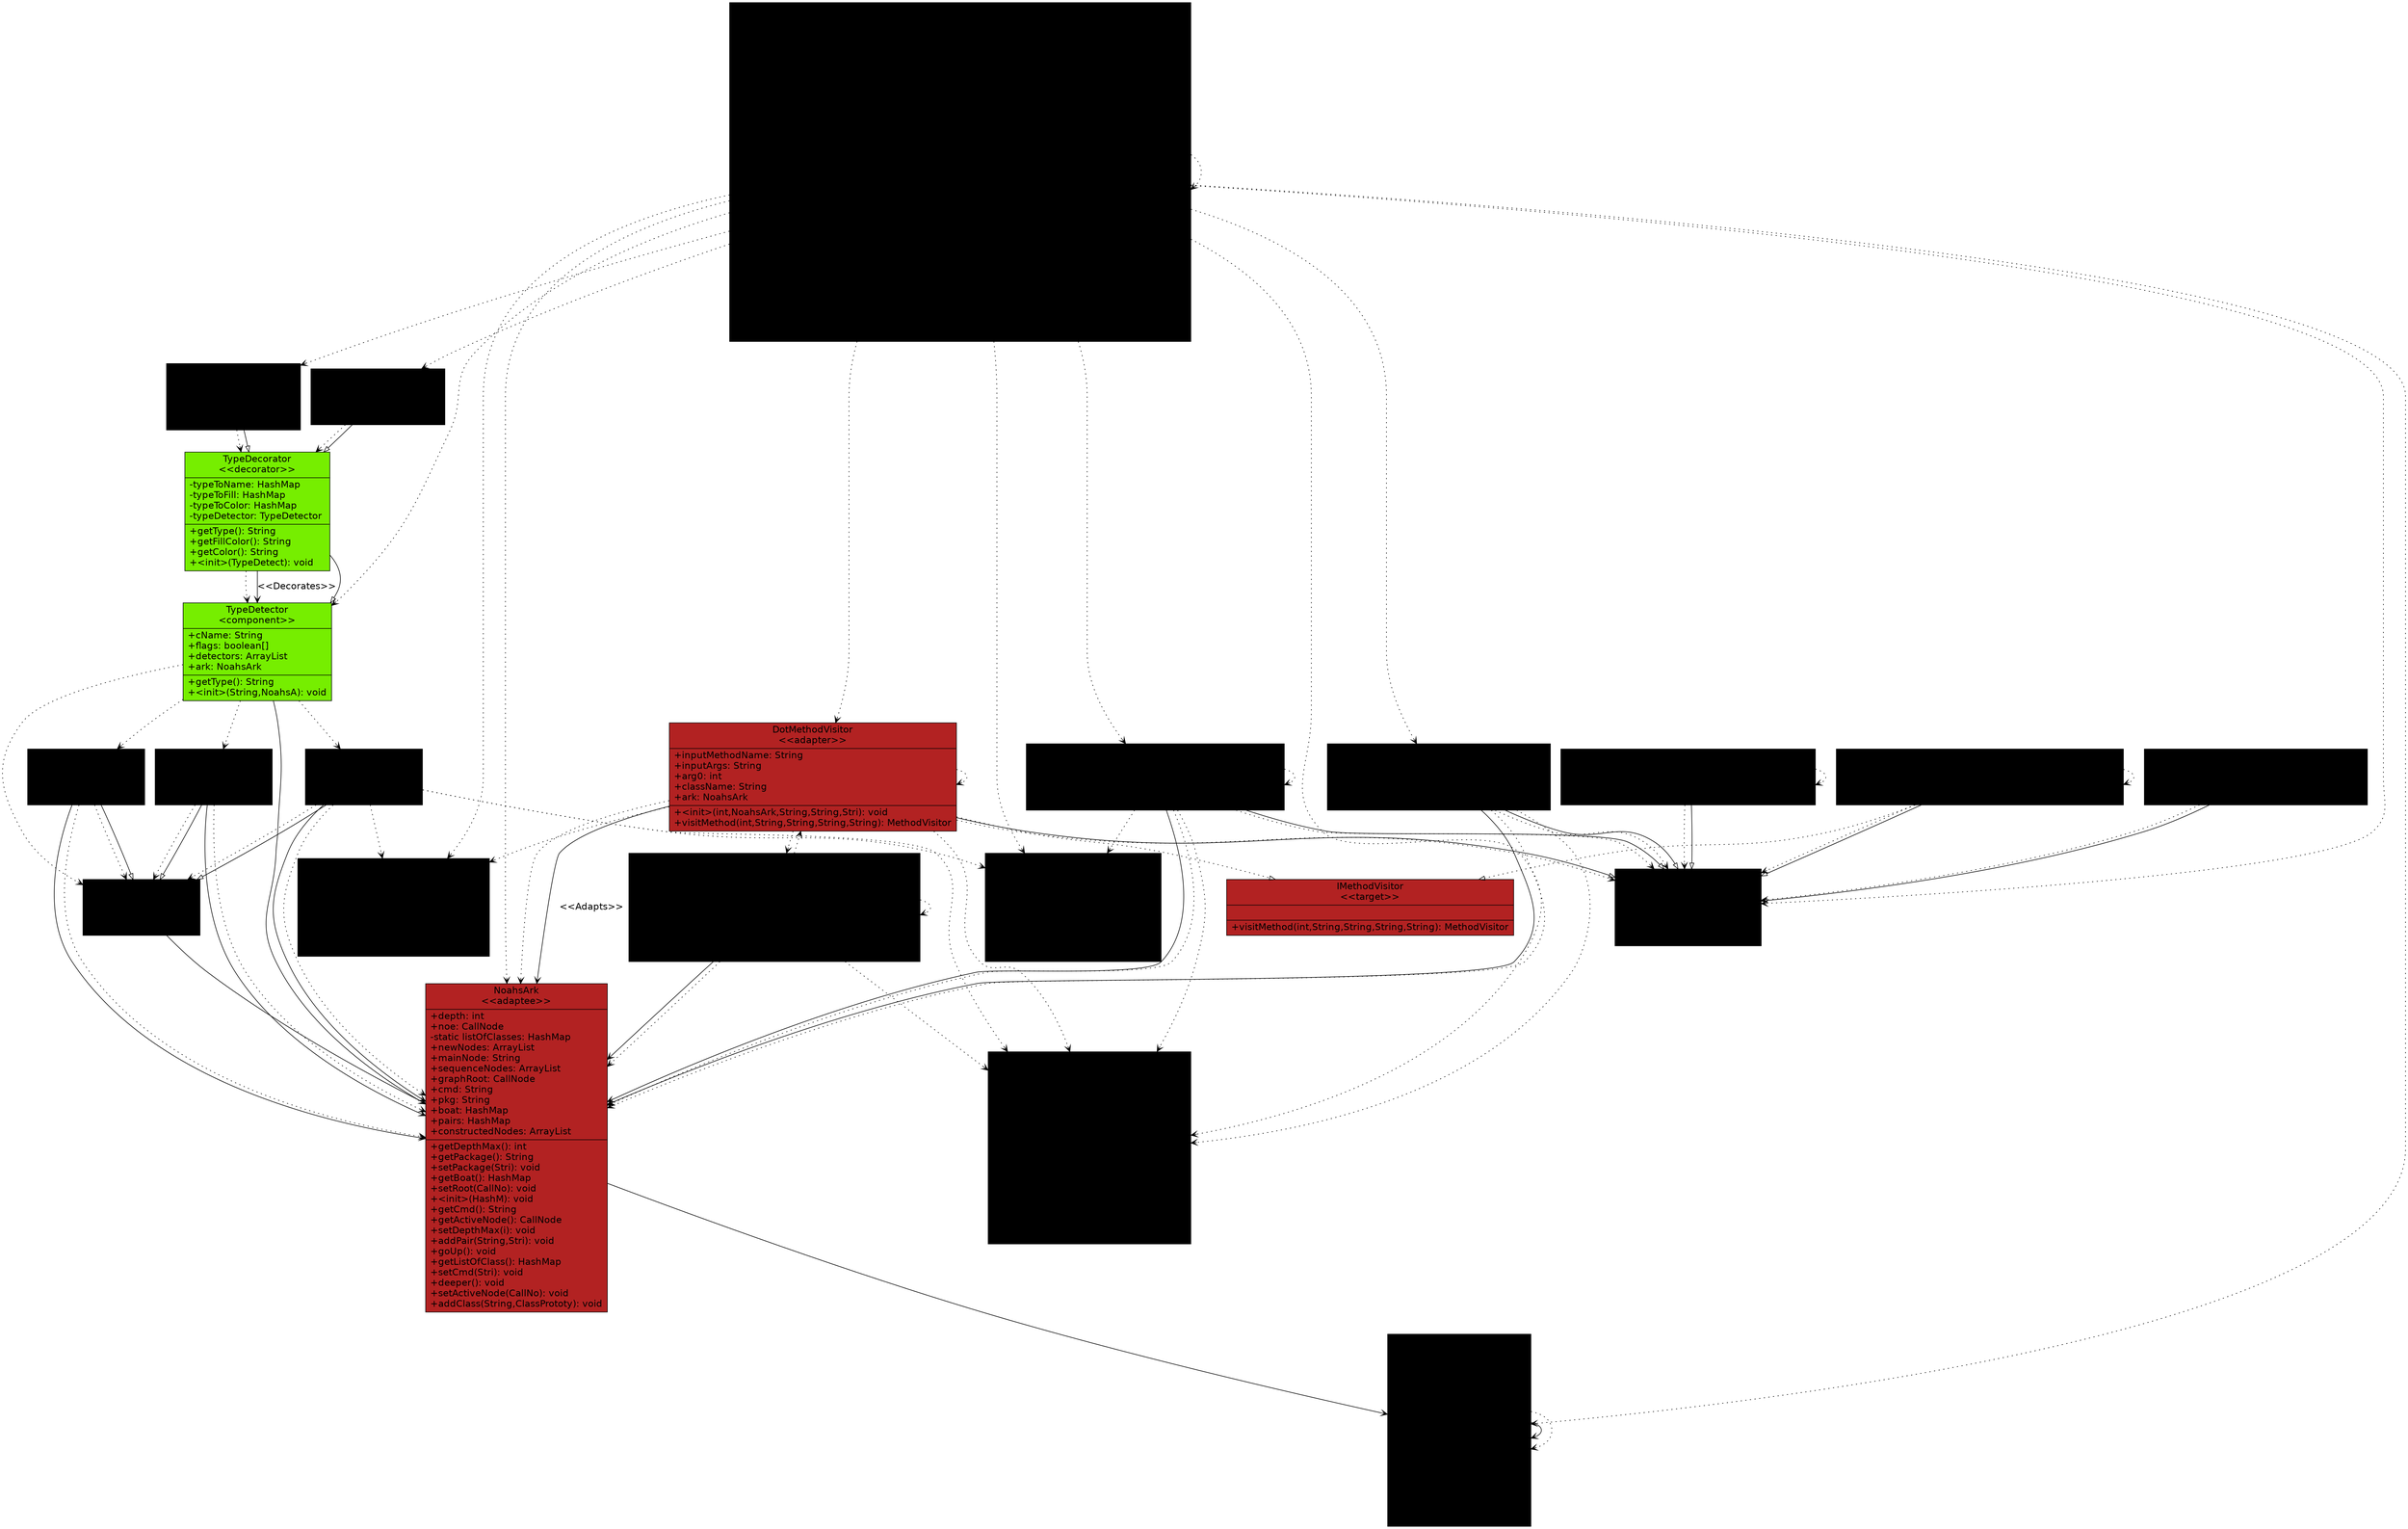 digraph G{
	fontname = "Bitstream Vera Sans"
	fontsize = 16

node [
	fontname = "Bitstream Vera Sans"
	fontsize = 16

 shape = "record"
]
edge [
	fontname = "Bitstream Vera Sans"
	fontsize = 16
]
DecoratorDetector [ 
center=true
    label="{DecoratorDetectornull|+ark: NoahsArk \l | +getType(Stri): String\l+\<init\>(NoahsA): void\l}"color = null
style = filled 
 fillcolor = null
]
AbstractDetector [ 
center=true
    label="{AbstractDetectornull|-ark: NoahsArk \l | +getType(Stri): String\l+\<init\>(NoahsA): void\l}"color = null
style = filled 
 fillcolor = null
]
IMethodVisitor [ 
center=true
    label="{IMethodVisitor\n\<\<target\>\>| | +visitMethod(int,String,String,String,String): MethodVisitor\l}"color = null
style = filled 
 fillcolor = firebrick
]
MethodPrototype [ 
center=true
    label="{MethodPrototypenull|+args: String \l+access: String \l+name: String \l+returnType: String \l | +prepareUML(): String\l+\<init\>(String,String,String,Stri): void\l+getIsStaticAndSame(Stri): boolean\l}"color = null
style = filled 
 fillcolor = null
]
ClassVisitorBuffered [ 
center=true
    label="{ClassVisitorBufferednull|buf: StringBuffer \l+name: String \l | +getAccessModifier(i): String\l+getName(): String\l+\<init\>(int,ClassVisit): void\l}"color = null
style = filled 
 fillcolor = null
]
DotMethodVisitor [ 
center=true
    label="{DotMethodVisitor\n\<\<adapter\>\>|+inputMethodName: String \l+inputArgs: String \l+arg0: int \l+className: String \l+ark: NoahsArk \l | +\<init\>(int,NoahsArk,String,String,Stri): void\l+visitMethod(int,String,String,String,String): MethodVisitor\l}"color = null
style = filled 
 fillcolor = firebrick
]
TypeDecorator [ 
center=true
    label="{TypeDecorator\n\<\<decorator\>\>|-typeToName: HashMap \l-typeToFill: HashMap \l-typeToColor: HashMap \l-typeDetector: TypeDetector \l | +getType(): String\l+getFillColor(): String\l+getColor(): String\l+\<init\>(TypeDetect): void\l}"color = null
style = filled 
 fillcolor = chartreuse2
]
MethodBodyVisitor [ 
center=true
    label="{MethodBodyVisitornull|+owner: String \l+inputMethodName: String \l+inputArgs: String \l+className: String \l+ark: NoahsArk \l | +visitMethodInsn(int,String,String,String,boole): void\l+repeat(String,Stri): void\l+\<init\>(int,MethodVisitor,String,NoahsArk,String,Stri): void\l}"color = null
style = filled 
 fillcolor = null
]
NoahsArk [ 
center=true
    label="{NoahsArk\n\<\<adaptee\>\>|+depth: int \l+noe: CallNode \l-static listOfClasses: HashMap \l+newNodes: ArrayList \l+mainNode: String \l+sequenceNodes: ArrayList \l+graphRoot: CallNode \l+cmd: String \l+pkg: String \l+boat: HashMap \l+pairs: HashMap \l+constructedNodes: ArrayList \l | +getDepthMax(): int\l+getPackage(): String\l+setPackage(Stri): void\l+getBoat(): HashMap\l+setRoot(CallNo): void\l+\<init\>(HashM): void\l+getCmd(): String\l+getActiveNode(): CallNode\l+setDepthMax(i): void\l+addPair(String,Stri): void\l+goUp(): void\l+getListOfClass(): HashMap\l+setCmd(Stri): void\l+deeper(): void\l+setActiveNode(CallNo): void\l+addClass(String,ClassPrototy): void\l}"color = null
style = filled 
 fillcolor = firebrick
]
ClassDeclarationVisitor [ 
center=true
    label="{ClassDeclarationVisitornull|+ark: NoahsArk \l | +getName(): String\l+visit(int,int,String,String,String,String): void\l+\<init\>(int,StringBuffer,NoahsA): void\l}"color = null
style = filled 
 fillcolor = null
]
SingletonDetector [ 
center=true
    label="{SingletonDetectornull|+ark: NoahsArk \l | +getType(Stri): String\l+\<init\>(NoahsA): void\l}"color = null
style = filled 
 fillcolor = null
]
CallNode [ 
center=true
    label="{CallNodenull|+parent: CallNode \l+children: ArrayList \l+methodName: String \l+className: String \l | +getChildren(): ArrayList\l+getParent(): CallNode\l+getMethodName(): String\l+setMethodName(Stri): void\l+printCallTree(i): void\l+isMethod(): boolean\l+getClassName(): String\l+setClassName(Stri): void\l+setParent(CallNo): void\l+\<init\>(String,boole): void\l+addChild(CallNo): void\l+setChildren(ArrayLi): void\l}"color = null
style = filled 
 fillcolor = null
]
FieldPrototype [ 
center=true
    label="{FieldPrototypenull|+symbol: String \l+name: String \l+type: String \l | +checkDecorator(Stri): boolean\l+checkAdapter(): boolean\l+prepareUML(): String\l+\<init\>(String,String,Stri): void\l+getSingleton(String,Stri): boolean\l}"color = null
style = filled 
 fillcolor = null
]
ColorDecorator [ 
center=true
    label="{ColorDecoratornull| | +getFillColor(): String\l+getColor(): String\l+\<init\>(TypeDetect): void\l}"color = null
style = filled 
 fillcolor = null
]
DotUsesVisitor [ 
center=true
    label="{DotUsesVisitornull|+arg0: int \l | +\<init\>(int,StringBuff): void\l+visitMethod(int,String,String,String,String): MethodVisitor\l}"color = null
style = filled 
 fillcolor = null
]
NameDecorator [ 
center=true
    label="{NameDecoratornull| | +getType(): String\l+\<init\>(TypeDetect): void\l}"color = null
style = filled 
 fillcolor = null
]
ClassFieldVisitor [ 
center=true
    label="{ClassFieldVisitornull|+className: String \l+ark: NoahsArk \l | +visitField(int,String,String,String,Obje): FieldVisitor\l+\<init\>(int,ClassVisitorBuffered,NoahsArk,Stri): void\l}"color = null
style = filled 
 fillcolor = null
]
AdapterDetector [ 
center=true
    label="{AdapterDetectornull|+ark: NoahsArk \l | +getType(Stri): String\l+\<init\>(NoahsA): void\l}"color = null
style = filled 
 fillcolor = null
]
ClassPrototype [ 
center=true
    label="{ClassPrototypenull|+superName: String \l+interfaces: String[] \l+methods: HashMap \l+name: String \l+arrowDesc: String \l+fields: HashMap \l+type: String \l | +getFields(): HashMap\l+getName(): String\l+getSuperName(): String\l+addField(String,FieldPrototy): void\l+getInterfaces(): String[]\l+prepareUML(): String\l+\<init\>(String,String,String): void\l+getMethods(): HashMap\l+addMethod(String,MethodPrototy): void\l}"color = null
style = filled 
 fillcolor = null
]
DotInheritanceVisitor [ 
center=true
    label="{DotInheritanceVisitornull| | +visit(int,int,String,String,String,String): void\l+\<init\>(int,StringBuff): void\l}"color = null
style = filled 
 fillcolor = null
]
FirstASM [ 
center=true
    label="{FirstASMnull|-static associationTypes: String[] \l-static lab2one: String \l+static listOfClasses: HashMap \l-static classEndString2: String \l-static classEndString1: String \l-static ourPKG: String \l-static single: String \l-static t: String \l-static testerino2: String \l-static testerino: String \l-static testerino3: String \l-static lab5one: String \l-static methodSeparatorString: String \l-static font: String \l | +static umlHandler(String,String,String,StringBuffer,NoahsA): void\l+static generateSequence(String,String,String,String,StringBuffer,NoahsA): StringBuffer\l+static main(String): void\l+static getClassDetails(String,String,NoahsA): void\l+\<init\>(): void\l+static listClasses(Fi): HashMap\l+static getAssociation(String,String,Stri): ArrayList\l+static dotAssociationHandler(String,StringBuff): ArrayList\l+static visualize(String,Stri): void\l+static generateDotUML(String,StringBuffer,NoahsA): StringBuffer\l+static sequenceHandler(String,String,String,StringBuffer,NoahsArk,String,String,String,i): void\l+static dotInheritanceHandler(StringBuff): ArrayList\l+static methodEval(String,String,String,String,NoahsA): void\l+static dotUsesHandler(String,StringBuff): ArrayList\l+static pairToViz(String,NoahsA): String\lstatic \<clinit\>(): void\l}"color = null
style = filled 
 fillcolor = null
]
DotAssociationVisitor [ 
center=true
    label="{DotAssociationVisitornull| | +visitField(int,String,String,String,Obje): FieldVisitor\l+\<init\>(int,ClassVisitorBuffer): void\l}"color = null
style = filled 
 fillcolor = null
]
TypeDetector [ 
center=true
    label="{TypeDetector\n\<\component\>\>|+cName: String \l+flags: boolean[] \l+detectors: ArrayList \l+ark: NoahsArk \l | +getType(): String\l+\<init\>(String,NoahsA): void\l}"color = null
style = filled 
 fillcolor = chartreuse2
]
DecoratorDetector -> NoahsArk[arrowhead = veenull]
DecoratorDetector -> AbstractDetector[arrowhead = vee, style = dotted]
DecoratorDetector -> AbstractDetector [arrowhead = onormal]
DecoratorDetector -> NoahsArk[arrowhead = vee, style = dotted]
AbstractDetector -> NoahsArk[arrowhead = veenull]
DotMethodVisitor -> ClassPrototype[arrowhead = vee, style = dotted]
DotMethodVisitor -> NoahsArk[arrowhead = vee,label="\<\<Adapts\>\>"]
DotMethodVisitor -> ClassVisitorBuffered[arrowhead = vee, style = dotted]
DotMethodVisitor -> DotMethodVisitor[arrowhead = vee, style = dotted]
DotMethodVisitor -> MethodBodyVisitor[arrowhead = vee, style = dotted]
DotMethodVisitor -> MethodPrototype[arrowhead = vee, style = dotted]
DotMethodVisitor -> ClassVisitorBuffered [arrowhead = onormal]
DotMethodVisitor -> NoahsArk[arrowhead = vee, style = dotted]
DotMethodVisitor -> IMethodVisitor[arrowhead = onormal,style = dotted]
TypeDecorator -> TypeDetector[arrowhead = vee, style = dotted]
TypeDecorator -> TypeDetector[arrowhead = vee,label="\<\<Decorates\>\>"]
TypeDecorator -> TypeDetector [arrowhead = onormal]
MethodBodyVisitor -> ClassPrototype[arrowhead = vee, style = dotted]
MethodBodyVisitor -> NoahsArk[arrowhead = veenull]
MethodBodyVisitor -> DotMethodVisitor[arrowhead = vee, style = dotted]
MethodBodyVisitor -> MethodBodyVisitor[arrowhead = vee, style = dotted]
MethodBodyVisitor -> NoahsArk[arrowhead = vee, style = dotted]
NoahsArk -> CallNode[arrowhead = veenull]
ClassDeclarationVisitor -> ClassPrototype[arrowhead = vee, style = dotted]
ClassDeclarationVisitor -> NoahsArk[arrowhead = veenull]
ClassDeclarationVisitor -> ClassVisitorBuffered[arrowhead = vee, style = dotted]
ClassDeclarationVisitor -> ClassVisitorBuffered [arrowhead = onormal]
ClassDeclarationVisitor -> NoahsArk[arrowhead = vee, style = dotted]
SingletonDetector -> ClassPrototype[arrowhead = vee, style = dotted]
SingletonDetector -> NoahsArk[arrowhead = veenull]
SingletonDetector -> AbstractDetector[arrowhead = vee, style = dotted]
SingletonDetector -> AbstractDetector [arrowhead = onormal]
SingletonDetector -> MethodPrototype[arrowhead = vee, style = dotted]
SingletonDetector -> NoahsArk[arrowhead = vee, style = dotted]
SingletonDetector -> FieldPrototype[arrowhead = vee, style = dotted]
CallNode -> CallNode[arrowhead = veenull]
CallNode -> CallNode[arrowhead = vee, style = dotted]
ColorDecorator -> TypeDecorator[arrowhead = vee, style = dotted]
ColorDecorator -> TypeDecorator [arrowhead = onormal]
DotUsesVisitor -> ClassVisitorBuffered[arrowhead = vee, style = dotted]
DotUsesVisitor -> DotUsesVisitor[arrowhead = vee, style = dotted]
DotUsesVisitor -> ClassVisitorBuffered [arrowhead = onormal]
DotUsesVisitor -> IMethodVisitor[arrowhead = onormal,style = dotted]
NameDecorator -> TypeDecorator[arrowhead = vee, style = dotted]
NameDecorator -> TypeDecorator [arrowhead = onormal]
ClassFieldVisitor -> ClassPrototype[arrowhead = vee, style = dotted]
ClassFieldVisitor -> NoahsArk[arrowhead = veenull]
ClassFieldVisitor -> ClassFieldVisitor[arrowhead = vee, style = dotted]
ClassFieldVisitor -> ClassVisitorBuffered[arrowhead = vee, style = dotted]
ClassFieldVisitor -> ClassVisitorBuffered [arrowhead = onormal]
ClassFieldVisitor -> NoahsArk[arrowhead = vee, style = dotted]
ClassFieldVisitor -> FieldPrototype[arrowhead = vee, style = dotted]
AdapterDetector -> NoahsArk[arrowhead = veenull]
AdapterDetector -> AbstractDetector[arrowhead = vee, style = dotted]
AdapterDetector -> AbstractDetector [arrowhead = onormal]
AdapterDetector -> NoahsArk[arrowhead = vee, style = dotted]
DotInheritanceVisitor -> ClassVisitorBuffered[arrowhead = vee, style = dotted]
DotInheritanceVisitor -> ClassVisitorBuffered [arrowhead = onormal]
FirstASM -> FirstASM[arrowhead = vee, style = dotted]
FirstASM -> TypeDetector[arrowhead = vee, style = dotted]
FirstASM -> ClassFieldVisitor[arrowhead = vee, style = dotted]
FirstASM -> ClassVisitorBuffered[arrowhead = vee, style = dotted]
FirstASM -> CallNode[arrowhead = vee, style = dotted]
FirstASM -> MethodPrototype[arrowhead = vee, style = dotted]
FirstASM -> NoahsArk[arrowhead = vee, style = dotted]
FirstASM -> ColorDecorator[arrowhead = vee, style = dotted]
FirstASM -> FieldPrototype[arrowhead = vee, style = dotted]
FirstASM -> ClassPrototype[arrowhead = vee, style = dotted]
FirstASM -> DotMethodVisitor[arrowhead = vee, style = dotted]
FirstASM -> ClassDeclarationVisitor[arrowhead = vee, style = dotted]
FirstASM -> NameDecorator[arrowhead = vee, style = dotted]
DotAssociationVisitor -> ClassVisitorBuffered[arrowhead = vee, style = dotted]
DotAssociationVisitor -> DotAssociationVisitor[arrowhead = vee, style = dotted]
DotAssociationVisitor -> ClassVisitorBuffered [arrowhead = onormal]
TypeDetector -> NoahsArk[arrowhead = veenull]
TypeDetector -> SingletonDetector[arrowhead = vee, style = dotted]
TypeDetector -> AdapterDetector[arrowhead = vee, style = dotted]
TypeDetector -> AbstractDetector[arrowhead = vee, style = dotted]
TypeDetector -> DecoratorDetector[arrowhead = vee, style = dotted]


}